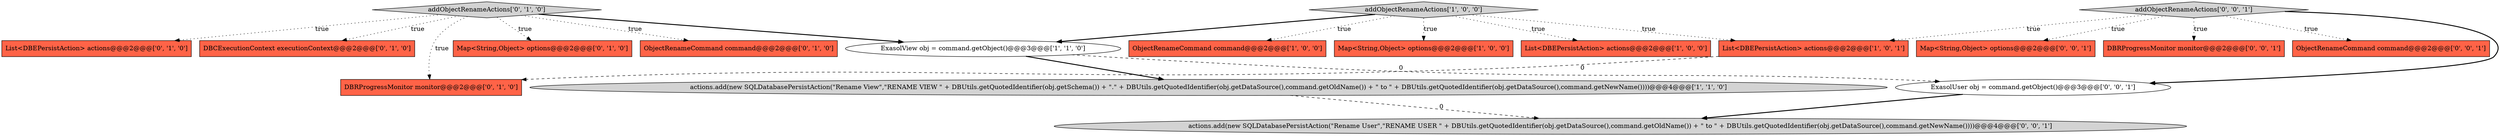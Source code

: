 digraph {
2 [style = filled, label = "ExasolView obj = command.getObject()@@@3@@@['1', '1', '0']", fillcolor = white, shape = ellipse image = "AAA0AAABBB1BBB"];
6 [style = filled, label = "List<DBEPersistAction> actions@@@2@@@['1', '0', '1']", fillcolor = tomato, shape = box image = "AAA0AAABBB1BBB"];
17 [style = filled, label = "Map<String,Object> options@@@2@@@['0', '0', '1']", fillcolor = tomato, shape = box image = "AAA0AAABBB3BBB"];
15 [style = filled, label = "ExasolUser obj = command.getObject()@@@3@@@['0', '0', '1']", fillcolor = white, shape = ellipse image = "AAA0AAABBB3BBB"];
3 [style = filled, label = "addObjectRenameActions['1', '0', '0']", fillcolor = lightgray, shape = diamond image = "AAA0AAABBB1BBB"];
7 [style = filled, label = "addObjectRenameActions['0', '1', '0']", fillcolor = lightgray, shape = diamond image = "AAA0AAABBB2BBB"];
9 [style = filled, label = "List<DBEPersistAction> actions@@@2@@@['0', '1', '0']", fillcolor = tomato, shape = box image = "AAA0AAABBB2BBB"];
16 [style = filled, label = "DBRProgressMonitor monitor@@@2@@@['0', '0', '1']", fillcolor = tomato, shape = box image = "AAA0AAABBB3BBB"];
10 [style = filled, label = "DBCExecutionContext executionContext@@@2@@@['0', '1', '0']", fillcolor = tomato, shape = box image = "AAA0AAABBB2BBB"];
5 [style = filled, label = "actions.add(new SQLDatabasePersistAction(\"Rename View\",\"RENAME VIEW \" + DBUtils.getQuotedIdentifier(obj.getSchema()) + \".\" + DBUtils.getQuotedIdentifier(obj.getDataSource(),command.getOldName()) + \" to \" + DBUtils.getQuotedIdentifier(obj.getDataSource(),command.getNewName())))@@@4@@@['1', '1', '0']", fillcolor = lightgray, shape = ellipse image = "AAA0AAABBB1BBB"];
4 [style = filled, label = "Map<String,Object> options@@@2@@@['1', '0', '0']", fillcolor = tomato, shape = box image = "AAA0AAABBB1BBB"];
12 [style = filled, label = "DBRProgressMonitor monitor@@@2@@@['0', '1', '0']", fillcolor = tomato, shape = box image = "AAA1AAABBB2BBB"];
13 [style = filled, label = "addObjectRenameActions['0', '0', '1']", fillcolor = lightgray, shape = diamond image = "AAA0AAABBB3BBB"];
1 [style = filled, label = "List<DBEPersistAction> actions@@@2@@@['1', '0', '0']", fillcolor = tomato, shape = box image = "AAA0AAABBB1BBB"];
11 [style = filled, label = "Map<String,Object> options@@@2@@@['0', '1', '0']", fillcolor = tomato, shape = box image = "AAA0AAABBB2BBB"];
14 [style = filled, label = "ObjectRenameCommand command@@@2@@@['0', '0', '1']", fillcolor = tomato, shape = box image = "AAA0AAABBB3BBB"];
8 [style = filled, label = "ObjectRenameCommand command@@@2@@@['0', '1', '0']", fillcolor = tomato, shape = box image = "AAA0AAABBB2BBB"];
0 [style = filled, label = "ObjectRenameCommand command@@@2@@@['1', '0', '0']", fillcolor = tomato, shape = box image = "AAA0AAABBB1BBB"];
18 [style = filled, label = "actions.add(new SQLDatabasePersistAction(\"Rename User\",\"RENAME USER \" + DBUtils.getQuotedIdentifier(obj.getDataSource(),command.getOldName()) + \" to \" + DBUtils.getQuotedIdentifier(obj.getDataSource(),command.getNewName())))@@@4@@@['0', '0', '1']", fillcolor = lightgray, shape = ellipse image = "AAA0AAABBB3BBB"];
13->6 [style = dotted, label="true"];
13->16 [style = dotted, label="true"];
13->17 [style = dotted, label="true"];
7->10 [style = dotted, label="true"];
3->4 [style = dotted, label="true"];
7->9 [style = dotted, label="true"];
3->6 [style = dotted, label="true"];
5->18 [style = dashed, label="0"];
15->18 [style = bold, label=""];
7->12 [style = dotted, label="true"];
2->15 [style = dashed, label="0"];
6->12 [style = dashed, label="0"];
7->11 [style = dotted, label="true"];
3->2 [style = bold, label=""];
7->2 [style = bold, label=""];
3->0 [style = dotted, label="true"];
13->15 [style = bold, label=""];
7->8 [style = dotted, label="true"];
13->14 [style = dotted, label="true"];
3->1 [style = dotted, label="true"];
2->5 [style = bold, label=""];
}
